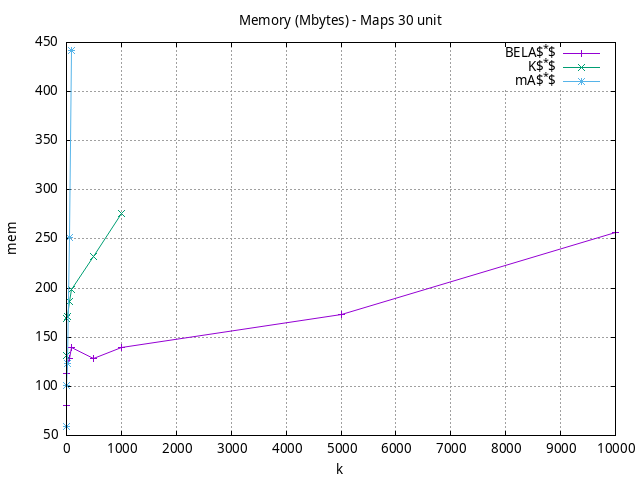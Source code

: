 #!/usr/bin/gnuplot
# -*- coding: utf-8 -*-
#
# results/maps/unit/30/random512-30.heuristic.unit.mem.gnuplot
#
# Started on 04/02/2024 21:35:19
# Author: Carlos Linares López
set grid
set xlabel "k"
set ylabel "mem"

set title "Memory (Mbytes) - Maps 30 unit"

set terminal png enhanced font "Ariel,10"
set output 'random512-30.heuristic.unit.mem.png'

plot "-" title "BELA$^*$"      with linesp, "-" title "K$^*$"      with linesp, "-" title "mA$^*$"      with linesp

	1 80.54
	5 113.0
	10 123.48
	50 128.18
	100 140.0
	500 128.32
	1000 139.57
	5000 173.22
	10000 256.57
end
	1 131.83
	5 169.36
	10 171.62
	50 186.36
	100 198.54
	500 232.61
	1000 275.86
end
	1 59.53
	5 100.7
	10 123.75
	50 251.58
	100 441.84
end
